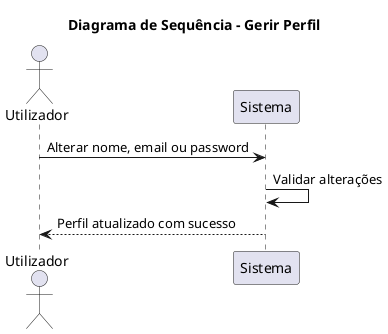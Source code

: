 @startuml
title Diagrama de Sequência – Gerir Perfil

actor "Utilizador" as U
participant "Sistema" as S

U -> S: Alterar nome, email ou password
S -> S: Validar alterações
S --> U: Perfil atualizado com sucesso

@enduml
